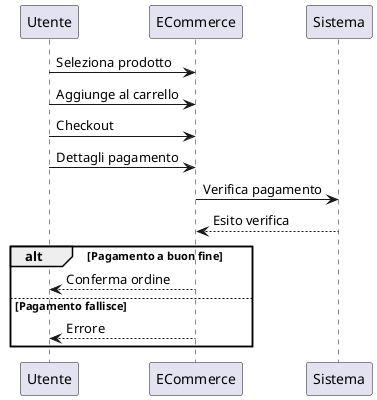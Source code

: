 @startuml
    Utente -> ECommerce : Seleziona prodotto
    Utente -> ECommerce : Aggiunge al carrello
    Utente -> ECommerce : Checkout
    Utente -> ECommerce : Dettagli pagamento
    ECommerce -> Sistema : Verifica pagamento
    Sistema --> ECommerce : Esito verifica

    alt Pagamento a buon fine
        ECommerce --> Utente : Conferma ordine
    else Pagamento fallisce
        ECommerce --> Utente : Errore
    end
@enduml
